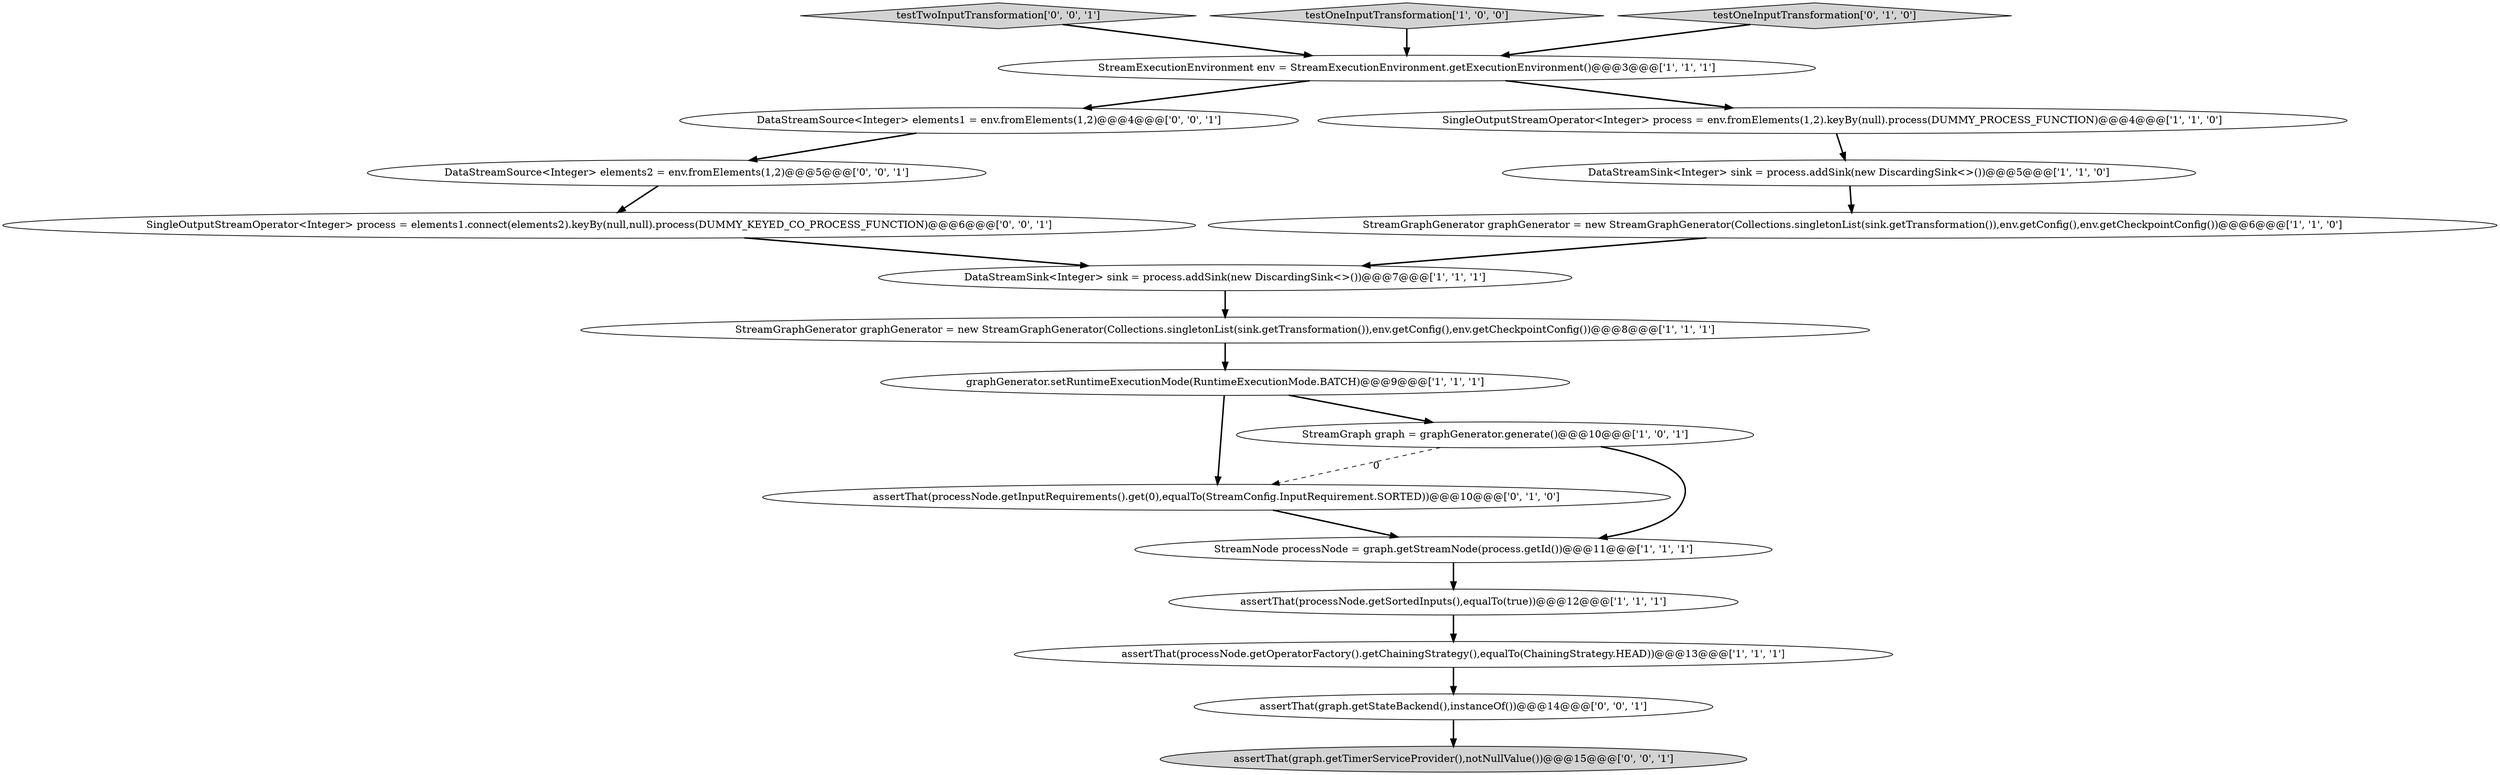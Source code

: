 digraph {
5 [style = filled, label = "assertThat(processNode.getOperatorFactory().getChainingStrategy(),equalTo(ChainingStrategy.HEAD))@@@13@@@['1', '1', '1']", fillcolor = white, shape = ellipse image = "AAA0AAABBB1BBB"];
16 [style = filled, label = "SingleOutputStreamOperator<Integer> process = elements1.connect(elements2).keyBy(null,null).process(DUMMY_KEYED_CO_PROCESS_FUNCTION)@@@6@@@['0', '0', '1']", fillcolor = white, shape = ellipse image = "AAA0AAABBB3BBB"];
2 [style = filled, label = "StreamExecutionEnvironment env = StreamExecutionEnvironment.getExecutionEnvironment()@@@3@@@['1', '1', '1']", fillcolor = white, shape = ellipse image = "AAA0AAABBB1BBB"];
13 [style = filled, label = "assertThat(processNode.getInputRequirements().get(0),equalTo(StreamConfig.InputRequirement.SORTED))@@@10@@@['0', '1', '0']", fillcolor = white, shape = ellipse image = "AAA1AAABBB2BBB"];
14 [style = filled, label = "DataStreamSource<Integer> elements1 = env.fromElements(1,2)@@@4@@@['0', '0', '1']", fillcolor = white, shape = ellipse image = "AAA0AAABBB3BBB"];
15 [style = filled, label = "assertThat(graph.getStateBackend(),instanceOf())@@@14@@@['0', '0', '1']", fillcolor = white, shape = ellipse image = "AAA0AAABBB3BBB"];
19 [style = filled, label = "DataStreamSource<Integer> elements2 = env.fromElements(1,2)@@@5@@@['0', '0', '1']", fillcolor = white, shape = ellipse image = "AAA0AAABBB3BBB"];
1 [style = filled, label = "assertThat(processNode.getSortedInputs(),equalTo(true))@@@12@@@['1', '1', '1']", fillcolor = white, shape = ellipse image = "AAA0AAABBB1BBB"];
17 [style = filled, label = "testTwoInputTransformation['0', '0', '1']", fillcolor = lightgray, shape = diamond image = "AAA0AAABBB3BBB"];
10 [style = filled, label = "StreamNode processNode = graph.getStreamNode(process.getId())@@@11@@@['1', '1', '1']", fillcolor = white, shape = ellipse image = "AAA0AAABBB1BBB"];
11 [style = filled, label = "DataStreamSink<Integer> sink = process.addSink(new DiscardingSink<>())@@@5@@@['1', '1', '0']", fillcolor = white, shape = ellipse image = "AAA0AAABBB1BBB"];
3 [style = filled, label = "DataStreamSink<Integer> sink = process.addSink(new DiscardingSink<>())@@@7@@@['1', '1', '1']", fillcolor = white, shape = ellipse image = "AAA0AAABBB1BBB"];
4 [style = filled, label = "testOneInputTransformation['1', '0', '0']", fillcolor = lightgray, shape = diamond image = "AAA0AAABBB1BBB"];
9 [style = filled, label = "StreamGraphGenerator graphGenerator = new StreamGraphGenerator(Collections.singletonList(sink.getTransformation()),env.getConfig(),env.getCheckpointConfig())@@@6@@@['1', '1', '0']", fillcolor = white, shape = ellipse image = "AAA0AAABBB1BBB"];
0 [style = filled, label = "StreamGraphGenerator graphGenerator = new StreamGraphGenerator(Collections.singletonList(sink.getTransformation()),env.getConfig(),env.getCheckpointConfig())@@@8@@@['1', '1', '1']", fillcolor = white, shape = ellipse image = "AAA0AAABBB1BBB"];
8 [style = filled, label = "SingleOutputStreamOperator<Integer> process = env.fromElements(1,2).keyBy(null).process(DUMMY_PROCESS_FUNCTION)@@@4@@@['1', '1', '0']", fillcolor = white, shape = ellipse image = "AAA0AAABBB1BBB"];
6 [style = filled, label = "StreamGraph graph = graphGenerator.generate()@@@10@@@['1', '0', '1']", fillcolor = white, shape = ellipse image = "AAA0AAABBB1BBB"];
18 [style = filled, label = "assertThat(graph.getTimerServiceProvider(),notNullValue())@@@15@@@['0', '0', '1']", fillcolor = lightgray, shape = ellipse image = "AAA0AAABBB3BBB"];
7 [style = filled, label = "graphGenerator.setRuntimeExecutionMode(RuntimeExecutionMode.BATCH)@@@9@@@['1', '1', '1']", fillcolor = white, shape = ellipse image = "AAA0AAABBB1BBB"];
12 [style = filled, label = "testOneInputTransformation['0', '1', '0']", fillcolor = lightgray, shape = diamond image = "AAA0AAABBB2BBB"];
15->18 [style = bold, label=""];
0->7 [style = bold, label=""];
12->2 [style = bold, label=""];
9->3 [style = bold, label=""];
7->6 [style = bold, label=""];
11->9 [style = bold, label=""];
6->13 [style = dashed, label="0"];
14->19 [style = bold, label=""];
4->2 [style = bold, label=""];
2->8 [style = bold, label=""];
6->10 [style = bold, label=""];
7->13 [style = bold, label=""];
19->16 [style = bold, label=""];
10->1 [style = bold, label=""];
8->11 [style = bold, label=""];
16->3 [style = bold, label=""];
3->0 [style = bold, label=""];
2->14 [style = bold, label=""];
13->10 [style = bold, label=""];
5->15 [style = bold, label=""];
17->2 [style = bold, label=""];
1->5 [style = bold, label=""];
}
